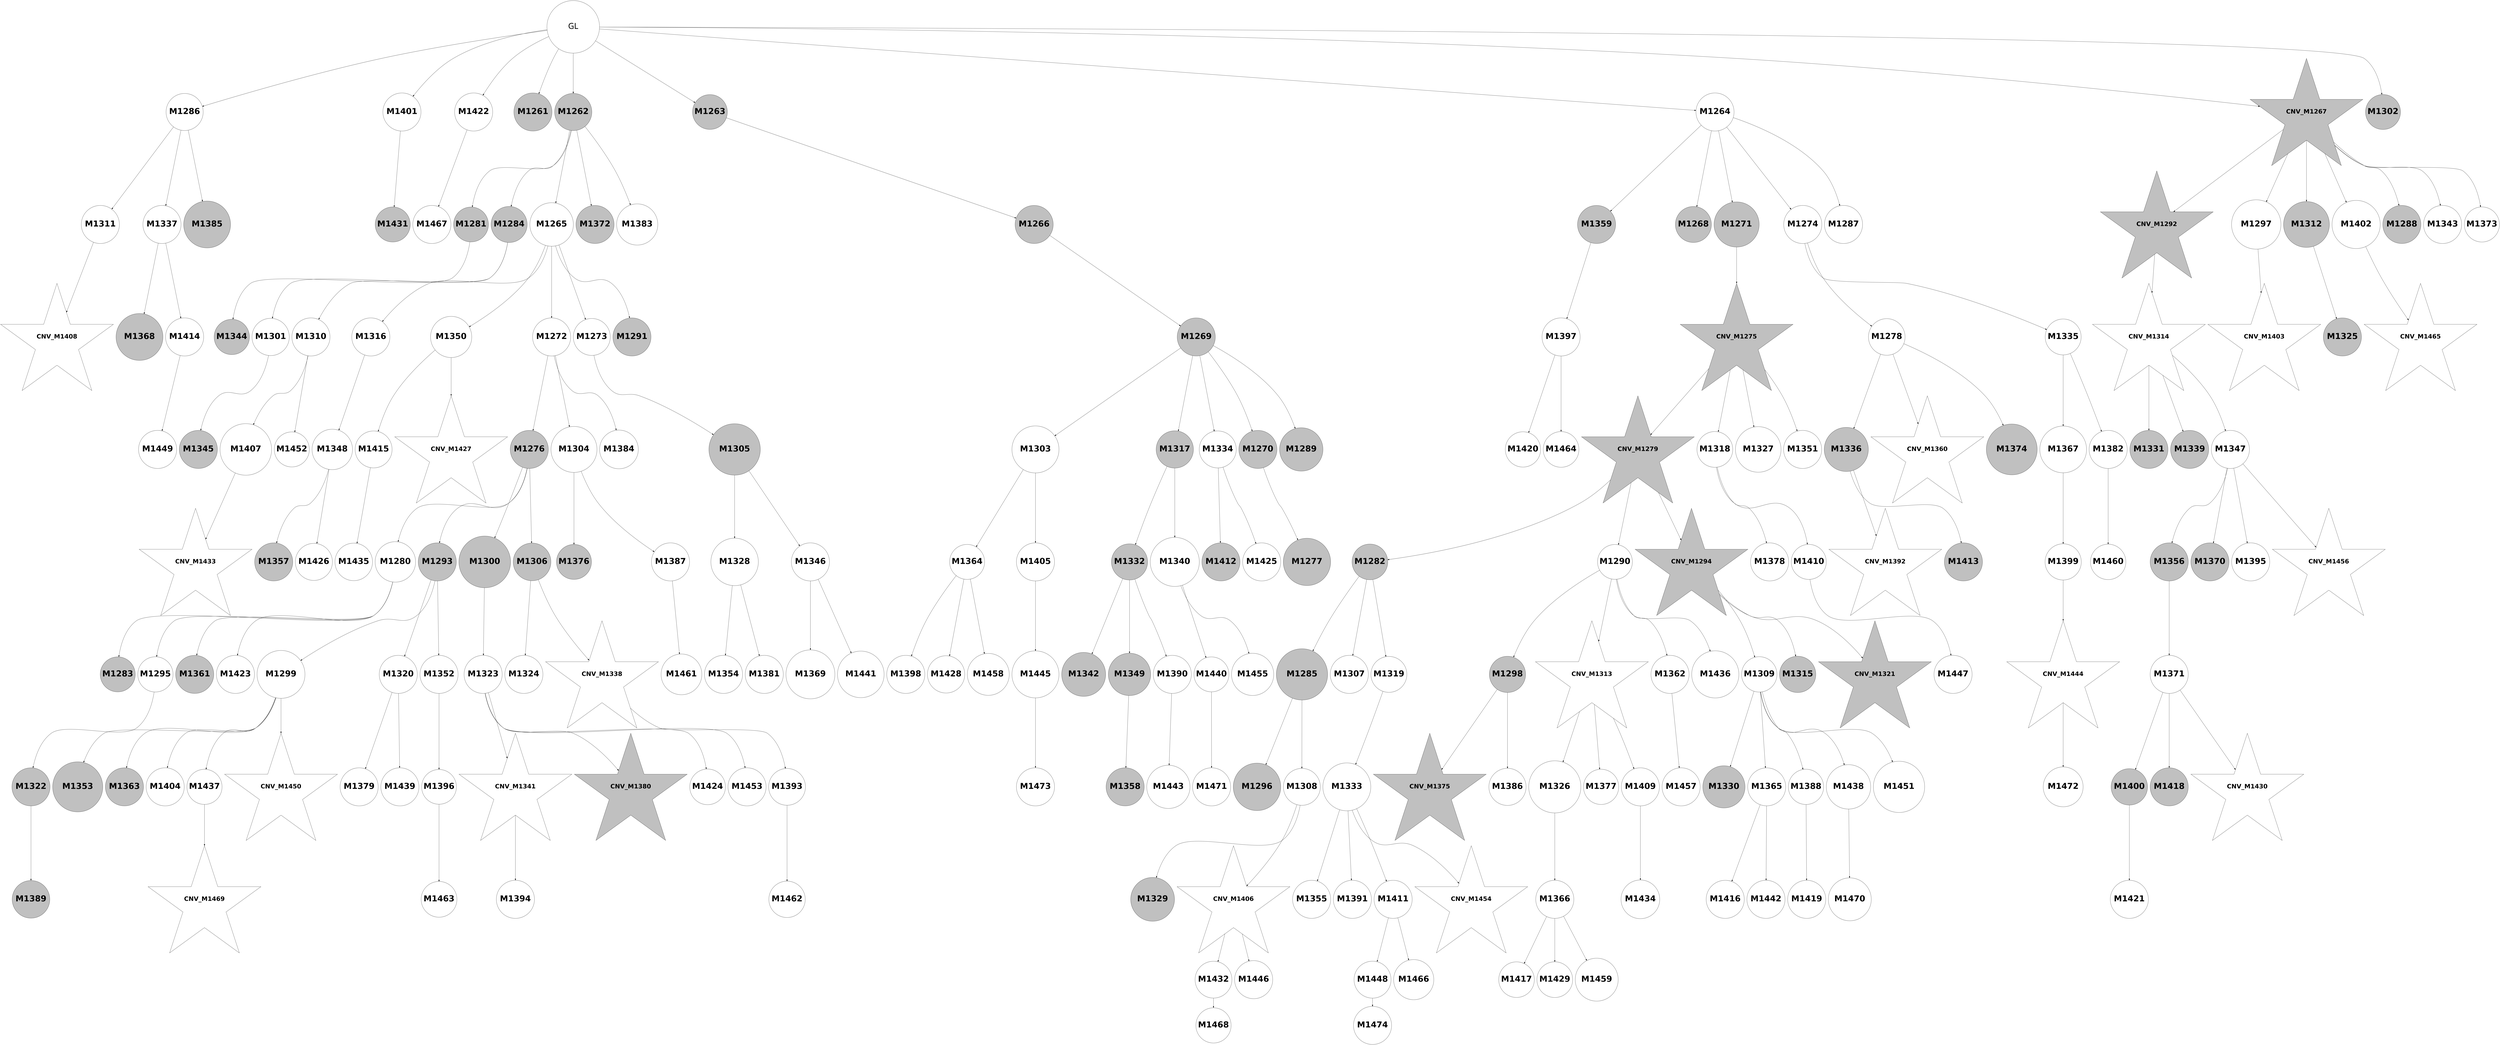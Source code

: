 digraph G { 
1280 -> 1284;
1280 -> 1323;
1280 -> 1332;
1280 -> 1356;
1281 -> 1285;
1281 -> 1298;
1281 -> 1305;
1281 -> 1311;
1283 -> 1341;
1283 -> 1365;
1283 -> 1379;
1284 -> 1287;
1284 -> 1295;
1284 -> 1299;
1285 -> 1288;
1285 -> 1300;
1285 -> 1366;
1285 -> 1428;
1286 -> 1349;
1287 -> 1290;
1287 -> 1312;
1287 -> 1324;
1289 -> 1306;
1289 -> 1315;
1290 -> 1301;
1290 -> 1313;
1291 -> 1316;
1291 -> 1342;
1291 -> 1390;
1295 -> 1303;
1295 -> 1318;
1295 -> 1367;
1295 -> 1441;
1297 -> 1319;
1298 -> 1304;
1298 -> 1325;
1298 -> 1357;
1299 -> 1314;
1299 -> 1320;
1299 -> 1326;
1300 -> 1327;
1302 -> 1408;
1303 -> 1380;
1303 -> 1391;
1304 -> 1358;
1304 -> 1368;
1304 -> 1409;
1304 -> 1442;
1304 -> 1455;
1305 -> 1328;
1306 -> 1350;
1308 -> 1369;
1308 -> 1410;
1309 -> 1381;
1309 -> 1392;
1310 -> 1333;
1310 -> 1351;
1311 -> 1329;
1311 -> 1343;
1313 -> 1334;
1313 -> 1411;
1314 -> 1335;
1314 -> 1370;
1314 -> 1393;
1314 -> 1443;
1314 -> 1456;
1315 -> 1412;
1315 -> 1457;
1316 -> 1413;
1317 -> 1330;
1318 -> 1331;
1318 -> 1382;
1318 -> 1414;
1319 -> 1336;
1319 -> 1344;
1319 -> 1352;
1321 -> 1353;
1322 -> 1337;
1322 -> 1345;
1323 -> 1383;
1323 -> 1415;
1324 -> 1338;
1325 -> 1384;
1325 -> 1444;
1327 -> 1394;
1328 -> 1346;
1328 -> 1385;
1328 -> 1429;
1328 -> 1458;
1331 -> 1371;
1333 -> 1359;
1333 -> 1386;
1337 -> 1347;
1337 -> 1354;
1337 -> 1395;
1338 -> 1360;
1338 -> 1396;
1338 -> 1416;
1338 -> 1459;
1339 -> 1417;
1339 -> 1430;
1340 -> 1372;
1340 -> 1387;
1341 -> 1397;
1341 -> 1418;
1342 -> 1373;
1342 -> 1419;
1343 -> 1398;
1345 -> 1445;
1345 -> 1460;
1346 -> 1399;
1351 -> 1374;
1351 -> 1446;
1352 -> 1361;
1352 -> 1375;
1352 -> 1400;
1352 -> 1461;
1353 -> 1362;
1353 -> 1431;
1354 -> 1363;
1355 -> 1420;
1355 -> 1432;
1357 -> 1401;
1361 -> 1376;
1364 -> 1402;
1367 -> 1462;
1369 -> 1403;
1369 -> 1433;
1369 -> 1463;
1370 -> 1421;
1370 -> 1447;
1371 -> 1422;
1371 -> 1434;
1371 -> 1464;
1372 -> 1404;
1376 -> 1405;
1376 -> 1423;
1376 -> 1435;
1387 -> 1465;
1392 -> 1466;
1393 -> 1424;
1395 -> 1448;
1398 -> 1467;
1401 -> 1468;
1402 -> 1425;
1402 -> 1469;
1404 -> 1449;
1405 -> 1426;
1406 -> 1436;
1407 -> 1470;
1410 -> 1450;
1411 -> 1437;
1411 -> 1451;
1412 -> 1438;
1414 -> 1439;
1415 -> 1452;
1416 -> 1453;
1416 -> 1471;
1419 -> 1454;
1420 -> 1440;
1427 -> 1472;
1437 -> 1473;
1442 -> 1474;
1443 -> 1475;
1445 -> 1476;
1449 -> 1477;
1450 -> 1478;
1453 -> 1479;
1265 -> 1266;
1265 -> 1267;
1265 -> 1268;
1265 -> 1269;
1265 -> 1272;
1265 -> 1291;
1265 -> 1307;
1265 -> 1406;
1265 -> 1427;
1267 -> 1270;
1267 -> 1286;
1267 -> 1289;
1267 -> 1377;
1267 -> 1388;
1268 -> 1271;
1269 -> 1273;
1269 -> 1276;
1269 -> 1279;
1269 -> 1292;
1269 -> 1364;
1270 -> 1277;
1270 -> 1278;
1270 -> 1296;
1270 -> 1321;
1270 -> 1355;
1271 -> 1274;
1272 -> 1293;
1272 -> 1297;
1272 -> 1302;
1272 -> 1317;
1272 -> 1348;
1272 -> 1378;
1272 -> 1407;
1274 -> 1275;
1274 -> 1294;
1274 -> 1308;
1274 -> 1322;
1274 -> 1339;
1275 -> 1282;
1276 -> 1280;
1277 -> 1281;
1277 -> 1309;
1277 -> 1389;
1278 -> 1310;
1279 -> 1283;
1279 -> 1340;
1265 [label="GL" fontname="arial-bold" fontsize=56 width=5 height=5];
1266 [shape=circle style=filled fillcolor=grey fontname="helvetica-bold" fontsize=56 label="M1261" width=1.23 height=2 ];
1267 [shape=circle style=filled fillcolor=grey fontname="helvetica-bold" fontsize=56 label="M1262" width=2.2 height=2 ];
1268 [shape=circle style=filled fillcolor=grey fontname="helvetica-bold" fontsize=56 label="M1263" width=3.28 height=2 ];
1269 [shape=circle style=filled fillcolor=white fontname="helvetica-bold" fontsize=56 label="M1264" width=1.88 height=2 ];
1270 [shape=circle style=filled fillcolor=white fontname="helvetica-bold" fontsize=56 label="M1265" width=4.14 height=2 ];
1271 [shape=circle style=filled fillcolor=grey fontname="helvetica-bold" fontsize=56 label="M1266" width=0.9 height=2 ];
1272 [shape=star style=filled fillcolor=grey fontname="helvetica-bold" fontsize=42 label="CNV_M1267"];
1273 [shape=circle style=filled fillcolor=grey fontname="helvetica-bold" fontsize=56 label="M1268" width=2.57 height=2 ];
1274 [shape=circle style=filled fillcolor=grey fontname="helvetica-bold" fontsize=56 label="M1269" width=0.56 height=2 ];
1275 [shape=circle style=filled fillcolor=grey fontname="helvetica-bold" fontsize=56 label="M1270" width=0.87 height=2 ];
1276 [shape=circle style=filled fillcolor=grey fontname="helvetica-bold" fontsize=56 label="M1271" width=4.29 height=2 ];
1277 [shape=circle style=filled fillcolor=white fontname="helvetica-bold" fontsize=56 label="M1272" width=0.76 height=2 ];
1278 [shape=circle style=filled fillcolor=white fontname="helvetica-bold" fontsize=56 label="M1273" width=3.51 height=2 ];
1279 [shape=circle style=filled fillcolor=white fontname="helvetica-bold" fontsize=56 label="M1274" width=0.67 height=2 ];
1280 [shape=star style=filled fillcolor=grey fontname="helvetica-bold" fontsize=42 label="CNV_M1275"];
1281 [shape=circle style=filled fillcolor=grey fontname="helvetica-bold" fontsize=56 label="M1276" width=1.34 height=2 ];
1282 [shape=circle style=filled fillcolor=grey fontname="helvetica-bold" fontsize=56 label="M1277" width=4.5 height=2 ];
1283 [shape=circle style=filled fillcolor=white fontname="helvetica-bold" fontsize=56 label="M1278" width=2.33 height=2 ];
1284 [shape=star style=filled fillcolor=grey fontname="helvetica-bold" fontsize=42 label="CNV_M1279"];
1285 [shape=circle style=filled fillcolor=white fontname="helvetica-bold" fontsize=56 label="M1280" width=3.85 height=2 ];
1286 [shape=circle style=filled fillcolor=grey fontname="helvetica-bold" fontsize=56 label="M1281" width=3.26 height=2 ];
1287 [shape=circle style=filled fillcolor=grey fontname="helvetica-bold" fontsize=56 label="M1282" width=2.71 height=2 ];
1288 [shape=circle style=filled fillcolor=grey fontname="helvetica-bold" fontsize=56 label="M1283" width=3.19 height=2 ];
1289 [shape=circle style=filled fillcolor=grey fontname="helvetica-bold" fontsize=56 label="M1284" width=3.43 height=2 ];
1290 [shape=circle style=filled fillcolor=grey fontname="helvetica-bold" fontsize=56 label="M1285" width=4.87 height=2 ];
1291 [shape=circle style=filled fillcolor=white fontname="helvetica-bold" fontsize=56 label="M1286" width=3.53 height=2 ];
1292 [shape=circle style=filled fillcolor=white fontname="helvetica-bold" fontsize=56 label="M1287" width=1.01 height=2 ];
1293 [shape=circle style=filled fillcolor=grey fontname="helvetica-bold" fontsize=56 label="M1288" width=0.19 height=2 ];
1294 [shape=circle style=filled fillcolor=grey fontname="helvetica-bold" fontsize=56 label="M1289" width=4.12 height=2 ];
1295 [shape=circle style=filled fillcolor=white fontname="helvetica-bold" fontsize=56 label="M1290" width=3.28 height=2 ];
1296 [shape=circle style=filled fillcolor=grey fontname="helvetica-bold" fontsize=56 label="M1291" width=1.07 height=2 ];
1297 [shape=star style=filled fillcolor=grey fontname="helvetica-bold" fontsize=42 label="CNV_M1292"];
1298 [shape=circle style=filled fillcolor=grey fontname="helvetica-bold" fontsize=56 label="M1293" width=1.12 height=2 ];
1299 [shape=star style=filled fillcolor=grey fontname="helvetica-bold" fontsize=42 label="CNV_M1294"];
1300 [shape=circle style=filled fillcolor=white fontname="helvetica-bold" fontsize=56 label="M1295" width=2.99 height=2 ];
1301 [shape=circle style=filled fillcolor=grey fontname="helvetica-bold" fontsize=56 label="M1296" width=4.51 height=2 ];
1302 [shape=circle style=filled fillcolor=white fontname="helvetica-bold" fontsize=56 label="M1297" width=4.7 height=2 ];
1303 [shape=circle style=filled fillcolor=grey fontname="helvetica-bold" fontsize=56 label="M1298" width=2.44 height=2 ];
1304 [shape=circle style=filled fillcolor=white fontname="helvetica-bold" fontsize=56 label="M1299" width=4.56 height=2 ];
1305 [shape=circle style=filled fillcolor=grey fontname="helvetica-bold" fontsize=56 label="M1300" width=4.91 height=2 ];
1306 [shape=circle style=filled fillcolor=white fontname="helvetica-bold" fontsize=56 label="M1301" width=2.17 height=2 ];
1307 [shape=circle style=filled fillcolor=grey fontname="helvetica-bold" fontsize=56 label="M1302" width=3.21 height=2 ];
1308 [shape=circle style=filled fillcolor=white fontname="helvetica-bold" fontsize=56 label="M1303" width=4.47 height=2 ];
1309 [shape=circle style=filled fillcolor=white fontname="helvetica-bold" fontsize=56 label="M1304" width=4.37 height=2 ];
1310 [shape=circle style=filled fillcolor=grey fontname="helvetica-bold" fontsize=56 label="M1305" width=4.89 height=2 ];
1311 [shape=circle style=filled fillcolor=grey fontname="helvetica-bold" fontsize=56 label="M1306" width=3.59 height=2 ];
1312 [shape=circle style=filled fillcolor=white fontname="helvetica-bold" fontsize=56 label="M1307" width=1.31 height=2 ];
1313 [shape=circle style=filled fillcolor=white fontname="helvetica-bold" fontsize=56 label="M1308" width=2.26 height=2 ];
1314 [shape=circle style=filled fillcolor=white fontname="helvetica-bold" fontsize=56 label="M1309" width=2.89 height=2 ];
1315 [shape=circle style=filled fillcolor=white fontname="helvetica-bold" fontsize=56 label="M1310" width=0.24 height=2 ];
1316 [shape=circle style=filled fillcolor=white fontname="helvetica-bold" fontsize=56 label="M1311" width=1.89 height=2 ];
1317 [shape=circle style=filled fillcolor=grey fontname="helvetica-bold" fontsize=56 label="M1312" width=4.36 height=2 ];
1318 [shape=star style=filled fillcolor=white fontname="helvetica-bold" fontsize=42 label="CNV_M1313"];
1319 [shape=star style=filled fillcolor=white fontname="helvetica-bold" fontsize=42 label="CNV_M1314"];
1320 [shape=circle style=filled fillcolor=grey fontname="helvetica-bold" fontsize=56 label="M1315" width=2.43 height=2 ];
1321 [shape=circle style=filled fillcolor=white fontname="helvetica-bold" fontsize=56 label="M1316" width=0.36 height=2 ];
1322 [shape=circle style=filled fillcolor=grey fontname="helvetica-bold" fontsize=56 label="M1317" width=2.17 height=2 ];
1323 [shape=circle style=filled fillcolor=white fontname="helvetica-bold" fontsize=56 label="M1318" width=3.4 height=2 ];
1324 [shape=circle style=filled fillcolor=white fontname="helvetica-bold" fontsize=56 label="M1319" width=3.41 height=2 ];
1325 [shape=circle style=filled fillcolor=white fontname="helvetica-bold" fontsize=56 label="M1320" width=1.19 height=2 ];
1326 [shape=star style=filled fillcolor=grey fontname="helvetica-bold" fontsize=42 label="CNV_M1321"];
1327 [shape=circle style=filled fillcolor=grey fontname="helvetica-bold" fontsize=56 label="M1322" width=0.22 height=2 ];
1328 [shape=circle style=filled fillcolor=white fontname="helvetica-bold" fontsize=56 label="M1323" width=0.4 height=2 ];
1329 [shape=circle style=filled fillcolor=white fontname="helvetica-bold" fontsize=56 label="M1324" width=0.21 height=2 ];
1330 [shape=circle style=filled fillcolor=grey fontname="helvetica-bold" fontsize=56 label="M1325" width=0.8 height=2 ];
1331 [shape=circle style=filled fillcolor=white fontname="helvetica-bold" fontsize=56 label="M1326" width=4.96 height=2 ];
1332 [shape=circle style=filled fillcolor=white fontname="helvetica-bold" fontsize=56 label="M1327" width=4.33 height=2 ];
1333 [shape=circle style=filled fillcolor=white fontname="helvetica-bold" fontsize=56 label="M1328" width=4.51 height=2 ];
1334 [shape=circle style=filled fillcolor=grey fontname="helvetica-bold" fontsize=56 label="M1329" width=4.17 height=2 ];
1335 [shape=circle style=filled fillcolor=grey fontname="helvetica-bold" fontsize=56 label="M1330" width=4.01 height=2 ];
1336 [shape=circle style=filled fillcolor=grey fontname="helvetica-bold" fontsize=56 label="M1331" width=0.06 height=2 ];
1337 [shape=circle style=filled fillcolor=grey fontname="helvetica-bold" fontsize=56 label="M1332" width=2.48 height=2 ];
1338 [shape=circle style=filled fillcolor=white fontname="helvetica-bold" fontsize=56 label="M1333" width=4.56 height=2 ];
1339 [shape=circle style=filled fillcolor=white fontname="helvetica-bold" fontsize=56 label="M1334" width=2.24 height=2 ];
1340 [shape=circle style=filled fillcolor=white fontname="helvetica-bold" fontsize=56 label="M1335" width=2.63 height=2 ];
1341 [shape=circle style=filled fillcolor=grey fontname="helvetica-bold" fontsize=56 label="M1336" width=4.2 height=2 ];
1342 [shape=circle style=filled fillcolor=white fontname="helvetica-bold" fontsize=56 label="M1337" width=1.5 height=2 ];
1343 [shape=star style=filled fillcolor=white fontname="helvetica-bold" fontsize=42 label="CNV_M1338"];
1344 [shape=circle style=filled fillcolor=grey fontname="helvetica-bold" fontsize=56 label="M1339" width=0.79 height=2 ];
1345 [shape=circle style=filled fillcolor=white fontname="helvetica-bold" fontsize=56 label="M1340" width=4.67 height=2 ];
1346 [shape=star style=filled fillcolor=white fontname="helvetica-bold" fontsize=42 label="CNV_M1341"];
1347 [shape=circle style=filled fillcolor=grey fontname="helvetica-bold" fontsize=56 label="M1342" width=4.18 height=2 ];
1348 [shape=circle style=filled fillcolor=white fontname="helvetica-bold" fontsize=56 label="M1343" width=1.94 height=2 ];
1349 [shape=circle style=filled fillcolor=grey fontname="helvetica-bold" fontsize=56 label="M1344" width=2.96 height=2 ];
1350 [shape=circle style=filled fillcolor=grey fontname="helvetica-bold" fontsize=56 label="M1345" width=1.65 height=2 ];
1351 [shape=circle style=filled fillcolor=white fontname="helvetica-bold" fontsize=56 label="M1346" width=0.85 height=2 ];
1352 [shape=circle style=filled fillcolor=white fontname="helvetica-bold" fontsize=56 label="M1347" width=0.38 height=2 ];
1353 [shape=circle style=filled fillcolor=white fontname="helvetica-bold" fontsize=56 label="M1348" width=3.85 height=2 ];
1354 [shape=circle style=filled fillcolor=grey fontname="helvetica-bold" fontsize=56 label="M1349" width=4.03 height=2 ];
1355 [shape=circle style=filled fillcolor=white fontname="helvetica-bold" fontsize=56 label="M1350" width=3.91 height=2 ];
1356 [shape=circle style=filled fillcolor=white fontname="helvetica-bold" fontsize=56 label="M1351" width=1.83 height=2 ];
1357 [shape=circle style=filled fillcolor=white fontname="helvetica-bold" fontsize=56 label="M1352" width=1.22 height=2 ];
1358 [shape=circle style=filled fillcolor=grey fontname="helvetica-bold" fontsize=56 label="M1353" width=4.77 height=2 ];
1359 [shape=circle style=filled fillcolor=white fontname="helvetica-bold" fontsize=56 label="M1354" width=1.23 height=2 ];
1360 [shape=circle style=filled fillcolor=white fontname="helvetica-bold" fontsize=56 label="M1355" width=0.34 height=2 ];
1361 [shape=circle style=filled fillcolor=grey fontname="helvetica-bold" fontsize=56 label="M1356" width=0.45 height=2 ];
1362 [shape=circle style=filled fillcolor=grey fontname="helvetica-bold" fontsize=56 label="M1357" width=1.1 height=2 ];
1363 [shape=circle style=filled fillcolor=grey fontname="helvetica-bold" fontsize=56 label="M1358" width=1.35 height=2 ];
1364 [shape=circle style=filled fillcolor=grey fontname="helvetica-bold" fontsize=56 label="M1359" width=0.89 height=2 ];
1365 [shape=star style=filled fillcolor=white fontname="helvetica-bold" fontsize=42 label="CNV_M1360"];
1366 [shape=circle style=filled fillcolor=grey fontname="helvetica-bold" fontsize=56 label="M1361" width=1.77 height=2 ];
1367 [shape=circle style=filled fillcolor=white fontname="helvetica-bold" fontsize=56 label="M1362" width=1.4 height=2 ];
1368 [shape=circle style=filled fillcolor=grey fontname="helvetica-bold" fontsize=56 label="M1363" width=0.78 height=2 ];
1369 [shape=circle style=filled fillcolor=white fontname="helvetica-bold" fontsize=56 label="M1364" width=3.14 height=2 ];
1370 [shape=circle style=filled fillcolor=white fontname="helvetica-bold" fontsize=56 label="M1365" width=3.61 height=2 ];
1371 [shape=circle style=filled fillcolor=white fontname="helvetica-bold" fontsize=56 label="M1366" width=1.7 height=2 ];
1372 [shape=circle style=filled fillcolor=white fontname="helvetica-bold" fontsize=56 label="M1367" width=4.45 height=2 ];
1373 [shape=circle style=filled fillcolor=grey fontname="helvetica-bold" fontsize=56 label="M1368" width=4.46 height=2 ];
1374 [shape=circle style=filled fillcolor=white fontname="helvetica-bold" fontsize=56 label="M1369" width=4.65 height=2 ];
1375 [shape=circle style=filled fillcolor=grey fontname="helvetica-bold" fontsize=56 label="M1370" width=0.84 height=2 ];
1376 [shape=circle style=filled fillcolor=white fontname="helvetica-bold" fontsize=56 label="M1371" width=0.5 height=2 ];
1377 [shape=circle style=filled fillcolor=grey fontname="helvetica-bold" fontsize=56 label="M1372" width=0.76 height=2 ];
1378 [shape=circle style=filled fillcolor=white fontname="helvetica-bold" fontsize=56 label="M1373" width=3.1 height=2 ];
1379 [shape=circle style=filled fillcolor=grey fontname="helvetica-bold" fontsize=56 label="M1374" width=4.83 height=2 ];
1380 [shape=star style=filled fillcolor=grey fontname="helvetica-bold" fontsize=42 label="CNV_M1375"];
1381 [shape=circle style=filled fillcolor=grey fontname="helvetica-bold" fontsize=56 label="M1376" width=3.2 height=2 ];
1382 [shape=circle style=filled fillcolor=white fontname="helvetica-bold" fontsize=56 label="M1377" width=2.98 height=2 ];
1383 [shape=circle style=filled fillcolor=white fontname="helvetica-bold" fontsize=56 label="M1378" width=1.42 height=2 ];
1384 [shape=circle style=filled fillcolor=white fontname="helvetica-bold" fontsize=56 label="M1379" width=1.52 height=2 ];
1385 [shape=star style=filled fillcolor=grey fontname="helvetica-bold" fontsize=42 label="CNV_M1380"];
1386 [shape=circle style=filled fillcolor=white fontname="helvetica-bold" fontsize=56 label="M1381" width=0.87 height=2 ];
1387 [shape=circle style=filled fillcolor=white fontname="helvetica-bold" fontsize=56 label="M1382" width=1.4 height=2 ];
1388 [shape=circle style=filled fillcolor=white fontname="helvetica-bold" fontsize=56 label="M1383" width=3.92 height=2 ];
1389 [shape=circle style=filled fillcolor=white fontname="helvetica-bold" fontsize=56 label="M1384" width=3.68 height=2 ];
1390 [shape=circle style=filled fillcolor=grey fontname="helvetica-bold" fontsize=56 label="M1385" width=4.46 height=2 ];
1391 [shape=circle style=filled fillcolor=white fontname="helvetica-bold" fontsize=56 label="M1386" width=2.18 height=2 ];
1392 [shape=circle style=filled fillcolor=white fontname="helvetica-bold" fontsize=56 label="M1387" width=0.59 height=2 ];
1393 [shape=circle style=filled fillcolor=white fontname="helvetica-bold" fontsize=56 label="M1388" width=2.97 height=2 ];
1394 [shape=circle style=filled fillcolor=grey fontname="helvetica-bold" fontsize=56 label="M1389" width=2.08 height=2 ];
1395 [shape=circle style=filled fillcolor=white fontname="helvetica-bold" fontsize=56 label="M1390" width=0.53 height=2 ];
1396 [shape=circle style=filled fillcolor=white fontname="helvetica-bold" fontsize=56 label="M1391" width=0.59 height=2 ];
1397 [shape=star style=filled fillcolor=white fontname="helvetica-bold" fontsize=42 label="CNV_M1392"];
1398 [shape=circle style=filled fillcolor=white fontname="helvetica-bold" fontsize=56 label="M1393" width=3.5 height=2 ];
1399 [shape=circle style=filled fillcolor=white fontname="helvetica-bold" fontsize=56 label="M1394" width=0.98 height=2 ];
1400 [shape=circle style=filled fillcolor=white fontname="helvetica-bold" fontsize=56 label="M1395" width=0.1 height=2 ];
1401 [shape=circle style=filled fillcolor=white fontname="helvetica-bold" fontsize=56 label="M1396" width=3.31 height=2 ];
1402 [shape=circle style=filled fillcolor=white fontname="helvetica-bold" fontsize=56 label="M1397" width=1.41 height=2 ];
1403 [shape=circle style=filled fillcolor=white fontname="helvetica-bold" fontsize=56 label="M1398" width=0.71 height=2 ];
1404 [shape=circle style=filled fillcolor=white fontname="helvetica-bold" fontsize=56 label="M1399" width=3.45 height=2 ];
1405 [shape=circle style=filled fillcolor=grey fontname="helvetica-bold" fontsize=56 label="M1400" width=2.39 height=2 ];
1406 [shape=circle style=filled fillcolor=white fontname="helvetica-bold" fontsize=56 label="M1401" width=0.08 height=2 ];
1407 [shape=circle style=filled fillcolor=white fontname="helvetica-bold" fontsize=56 label="M1402" width=4.59 height=2 ];
1408 [shape=star style=filled fillcolor=white fontname="helvetica-bold" fontsize=42 label="CNV_M1403"];
1409 [shape=circle style=filled fillcolor=white fontname="helvetica-bold" fontsize=56 label="M1404" width=1.74 height=2 ];
1410 [shape=circle style=filled fillcolor=white fontname="helvetica-bold" fontsize=56 label="M1405" width=1.49 height=2 ];
1411 [shape=star style=filled fillcolor=white fontname="helvetica-bold" fontsize=42 label="CNV_M1406"];
1412 [shape=circle style=filled fillcolor=white fontname="helvetica-bold" fontsize=56 label="M1407" width=4.9 height=2 ];
1413 [shape=star style=filled fillcolor=white fontname="helvetica-bold" fontsize=42 label="CNV_M1408"];
1414 [shape=circle style=filled fillcolor=white fontname="helvetica-bold" fontsize=56 label="M1409" width=0.56 height=2 ];
1415 [shape=circle style=filled fillcolor=white fontname="helvetica-bold" fontsize=56 label="M1410" width=3.12 height=2 ];
1416 [shape=circle style=filled fillcolor=white fontname="helvetica-bold" fontsize=56 label="M1411" width=1.28 height=2 ];
1417 [shape=circle style=filled fillcolor=grey fontname="helvetica-bold" fontsize=56 label="M1412" width=1.08 height=2 ];
1418 [shape=circle style=filled fillcolor=grey fontname="helvetica-bold" fontsize=56 label="M1413" width=1.38 height=2 ];
1419 [shape=circle style=filled fillcolor=white fontname="helvetica-bold" fontsize=56 label="M1414" width=0.38 height=2 ];
1420 [shape=circle style=filled fillcolor=white fontname="helvetica-bold" fontsize=56 label="M1415" width=3.52 height=2 ];
1421 [shape=circle style=filled fillcolor=white fontname="helvetica-bold" fontsize=56 label="M1416" width=1.1 height=2 ];
1422 [shape=circle style=filled fillcolor=white fontname="helvetica-bold" fontsize=56 label="M1417" width=2.78 height=2 ];
1423 [shape=circle style=filled fillcolor=grey fontname="helvetica-bold" fontsize=56 label="M1418" width=0.29 height=2 ];
1424 [shape=circle style=filled fillcolor=white fontname="helvetica-bold" fontsize=56 label="M1419" width=1.87 height=2 ];
1425 [shape=circle style=filled fillcolor=white fontname="helvetica-bold" fontsize=56 label="M1420" width=2.96 height=2 ];
1426 [shape=circle style=filled fillcolor=white fontname="helvetica-bold" fontsize=56 label="M1421" width=1.5 height=2 ];
1427 [shape=circle style=filled fillcolor=white fontname="helvetica-bold" fontsize=56 label="M1422" width=0.53 height=2 ];
1428 [shape=circle style=filled fillcolor=white fontname="helvetica-bold" fontsize=56 label="M1423" width=0.93 height=2 ];
1429 [shape=circle style=filled fillcolor=white fontname="helvetica-bold" fontsize=56 label="M1424" width=2.72 height=2 ];
1430 [shape=circle style=filled fillcolor=white fontname="helvetica-bold" fontsize=56 label="M1425" width=0.68 height=2 ];
1431 [shape=circle style=filled fillcolor=white fontname="helvetica-bold" fontsize=56 label="M1426" width=2.21 height=2 ];
1432 [shape=star style=filled fillcolor=white fontname="helvetica-bold" fontsize=42 label="CNV_M1427"];
1433 [shape=circle style=filled fillcolor=white fontname="helvetica-bold" fontsize=56 label="M1428" width=2.17 height=2 ];
1434 [shape=circle style=filled fillcolor=white fontname="helvetica-bold" fontsize=56 label="M1429" width=2.71 height=2 ];
1435 [shape=star style=filled fillcolor=white fontname="helvetica-bold" fontsize=42 label="CNV_M1430"];
1436 [shape=circle style=filled fillcolor=grey fontname="helvetica-bold" fontsize=56 label="M1431" width=3.34 height=2 ];
1437 [shape=circle style=filled fillcolor=white fontname="helvetica-bold" fontsize=56 label="M1432" width=2.28 height=2 ];
1438 [shape=star style=filled fillcolor=white fontname="helvetica-bold" fontsize=42 label="CNV_M1433"];
1439 [shape=circle style=filled fillcolor=white fontname="helvetica-bold" fontsize=56 label="M1434" width=3.68 height=2 ];
1440 [shape=circle style=filled fillcolor=white fontname="helvetica-bold" fontsize=56 label="M1435" width=3.57 height=2 ];
1441 [shape=circle style=filled fillcolor=white fontname="helvetica-bold" fontsize=56 label="M1436" width=4.49 height=2 ];
1442 [shape=circle style=filled fillcolor=white fontname="helvetica-bold" fontsize=56 label="M1437" width=3.09 height=2 ];
1443 [shape=circle style=filled fillcolor=white fontname="helvetica-bold" fontsize=56 label="M1438" width=4.22 height=2 ];
1444 [shape=circle style=filled fillcolor=white fontname="helvetica-bold" fontsize=56 label="M1439" width=0.98 height=2 ];
1445 [shape=circle style=filled fillcolor=white fontname="helvetica-bold" fontsize=56 label="M1440" width=3.22 height=2 ];
1446 [shape=circle style=filled fillcolor=white fontname="helvetica-bold" fontsize=56 label="M1441" width=4.43 height=2 ];
1447 [shape=circle style=filled fillcolor=white fontname="helvetica-bold" fontsize=56 label="M1442" width=1.31 height=2 ];
1448 [shape=circle style=filled fillcolor=white fontname="helvetica-bold" fontsize=56 label="M1443" width=4.11 height=2 ];
1449 [shape=star style=filled fillcolor=white fontname="helvetica-bold" fontsize=42 label="CNV_M1444"];
1450 [shape=circle style=filled fillcolor=white fontname="helvetica-bold" fontsize=56 label="M1445" width=4.47 height=2 ];
1451 [shape=circle style=filled fillcolor=white fontname="helvetica-bold" fontsize=56 label="M1446" width=1.02 height=2 ];
1452 [shape=circle style=filled fillcolor=white fontname="helvetica-bold" fontsize=56 label="M1447" width=1.36 height=2 ];
1453 [shape=circle style=filled fillcolor=white fontname="helvetica-bold" fontsize=56 label="M1448" width=2.22 height=2 ];
1454 [shape=circle style=filled fillcolor=white fontname="helvetica-bold" fontsize=56 label="M1449" width=1.01 height=2 ];
1455 [shape=star style=filled fillcolor=white fontname="helvetica-bold" fontsize=42 label="CNV_M1450"];
1456 [shape=circle style=filled fillcolor=white fontname="helvetica-bold" fontsize=56 label="M1451" width=4.87 height=2 ];
1457 [shape=circle style=filled fillcolor=white fontname="helvetica-bold" fontsize=56 label="M1452" width=3.33 height=2 ];
1458 [shape=circle style=filled fillcolor=white fontname="helvetica-bold" fontsize=56 label="M1453" width=1.15 height=2 ];
1459 [shape=star style=filled fillcolor=white fontname="helvetica-bold" fontsize=42 label="CNV_M1454"];
1460 [shape=circle style=filled fillcolor=white fontname="helvetica-bold" fontsize=56 label="M1455" width=4.02 height=2 ];
1461 [shape=star style=filled fillcolor=white fontname="helvetica-bold" fontsize=42 label="CNV_M1456"];
1462 [shape=circle style=filled fillcolor=white fontname="helvetica-bold" fontsize=56 label="M1457" width=0.1 height=2 ];
1463 [shape=circle style=filled fillcolor=white fontname="helvetica-bold" fontsize=56 label="M1458" width=3.99 height=2 ];
1464 [shape=circle style=filled fillcolor=white fontname="helvetica-bold" fontsize=56 label="M1459" width=4.08 height=2 ];
1465 [shape=circle style=filled fillcolor=white fontname="helvetica-bold" fontsize=56 label="M1460" width=2.83 height=2 ];
1466 [shape=circle style=filled fillcolor=white fontname="helvetica-bold" fontsize=56 label="M1461" width=3.87 height=2 ];
1467 [shape=circle style=filled fillcolor=white fontname="helvetica-bold" fontsize=56 label="M1462" width=2.41 height=2 ];
1468 [shape=circle style=filled fillcolor=white fontname="helvetica-bold" fontsize=56 label="M1463" width=2.69 height=2 ];
1469 [shape=circle style=filled fillcolor=white fontname="helvetica-bold" fontsize=56 label="M1464" width=2.68 height=2 ];
1470 [shape=star style=filled fillcolor=white fontname="helvetica-bold" fontsize=42 label="CNV_M1465"];
1471 [shape=circle style=filled fillcolor=white fontname="helvetica-bold" fontsize=56 label="M1466" width=3.82 height=2 ];
1472 [shape=circle style=filled fillcolor=white fontname="helvetica-bold" fontsize=56 label="M1467" width=0.99 height=2 ];
1473 [shape=circle style=filled fillcolor=white fontname="helvetica-bold" fontsize=56 label="M1468" width=2.94 height=2 ];
1474 [shape=star style=filled fillcolor=white fontname="helvetica-bold" fontsize=42 label="CNV_M1469"];
1475 [shape=circle style=filled fillcolor=white fontname="helvetica-bold" fontsize=56 label="M1470" width=4.08 height=2 ];
1476 [shape=circle style=filled fillcolor=white fontname="helvetica-bold" fontsize=56 label="M1471" width=1.3 height=2 ];
1477 [shape=circle style=filled fillcolor=white fontname="helvetica-bold" fontsize=56 label="M1472" width=3.79 height=2 ];
1478 [shape=circle style=filled fillcolor=white fontname="helvetica-bold" fontsize=56 label="M1473" width=0.85 height=2 ];
1479 [shape=circle style=filled fillcolor=white fontname="helvetica-bold" fontsize=56 label="M1474" width=1.76 height=2 ];
}